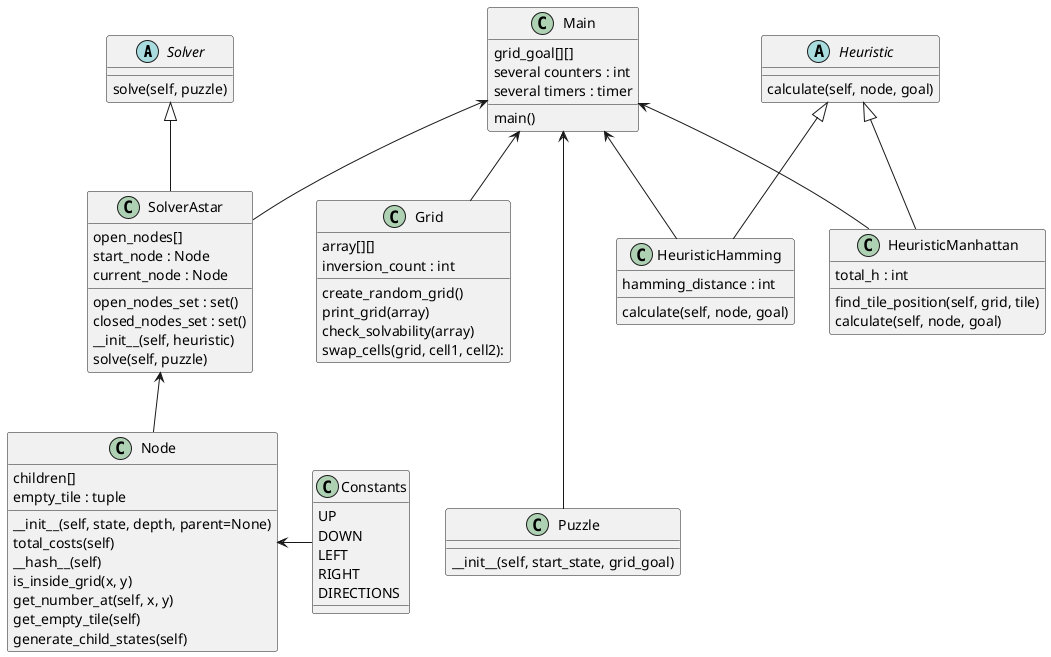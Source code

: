 @startuml
'https://plantuml.com/class-diagram

Solver <|-- SolverAstar
Node <-right- Constants
Main <--- Puzzle
Main <-- Grid
Main <-- SolverAstar
Main <-- HeuristicManhattan
Main <-- HeuristicHamming

SolverAstar <-- Node



class Main {
    grid_goal[][]
    several counters : int
    several timers : timer

    main()
}

class Constants {
    UP
    DOWN
    LEFT
    RIGHT
    DIRECTIONS
}

class Grid {
    array[][]
    inversion_count : int

    create_random_grid()
    print_grid(array)
    check_solvability(array)
    swap_cells(grid, cell1, cell2):
}

abstract class Heuristic {
    calculate(self, node, goal)
}

class HeuristicHamming extends Heuristic {
    hamming_distance : int

    calculate(self, node, goal)
}

class HeuristicManhattan extends Heuristic {
    total_h : int

    find_tile_position(self, grid, tile)
    calculate(self, node, goal)
}

class Node {
    children[]
    empty_tile : tuple

    __init__(self, state, depth, parent=None)
    total_costs(self)
    __hash__(self)
    is_inside_grid(x, y)
    get_number_at(self, x, y)
    get_empty_tile(self)
    generate_child_states(self)
}

class Puzzle {
    __init__(self, start_state, grid_goal)
}

abstract class Solver {
    solve(self, puzzle)
}

class SolverAstar {
    open_nodes[]
    open_nodes_set : set()
    closed_nodes_set : set()
    start_node : Node
    current_node : Node

    __init__(self, heuristic)
    solve(self, puzzle)
}



@enduml